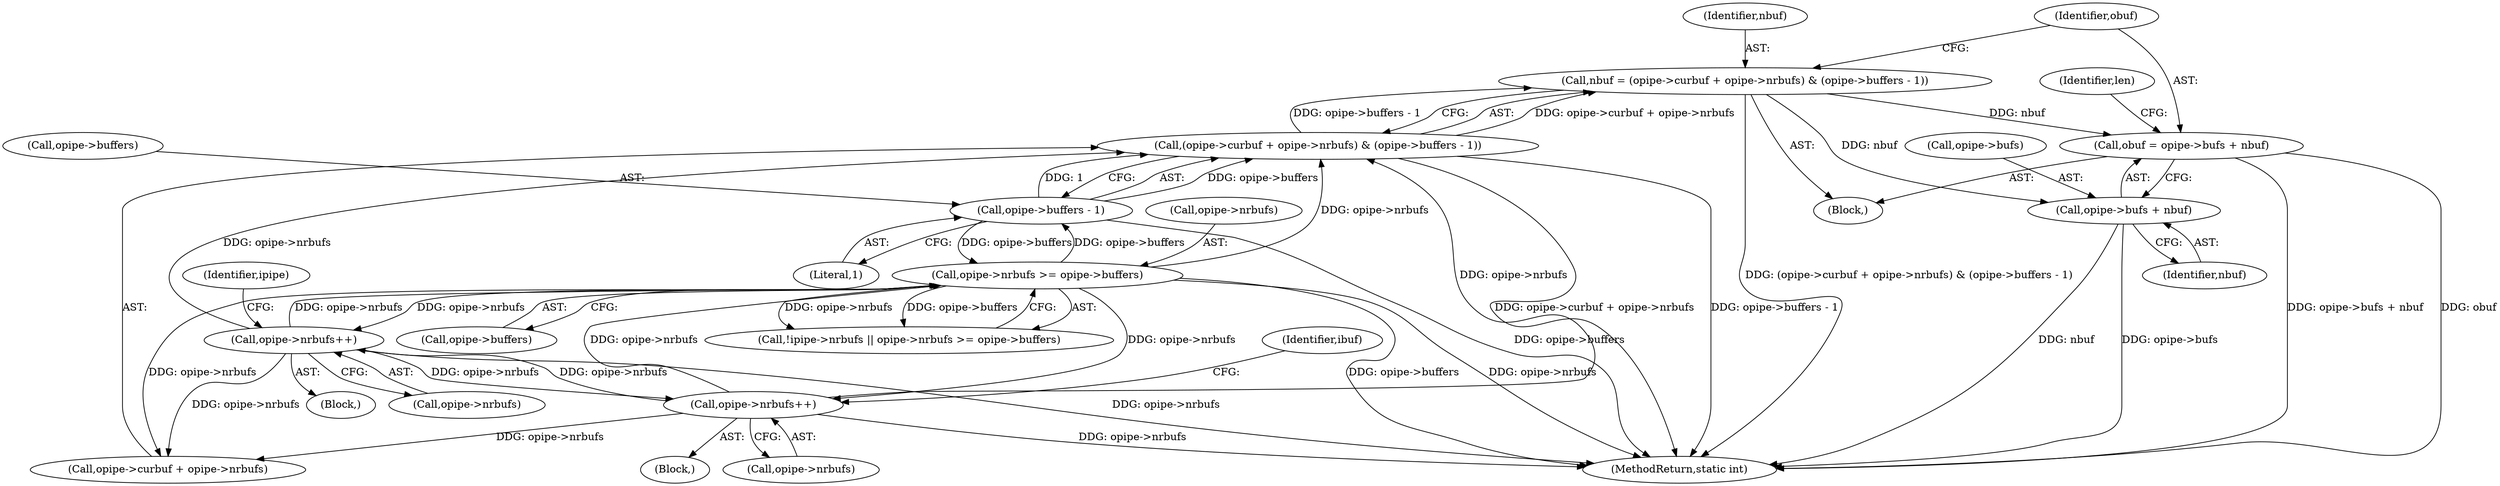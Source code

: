 digraph "0_linux_15fab63e1e57be9fdb5eec1bbc5916e9825e9acb_0@integer" {
"1000219" [label="(Call,nbuf = (opipe->curbuf + opipe->nrbufs) & (opipe->buffers - 1))"];
"1000221" [label="(Call,(opipe->curbuf + opipe->nrbufs) & (opipe->buffers - 1))"];
"1000258" [label="(Call,opipe->nrbufs++)"];
"1000184" [label="(Call,opipe->nrbufs >= opipe->buffers)"];
"1000316" [label="(Call,opipe->nrbufs++)"];
"1000229" [label="(Call,opipe->buffers - 1)"];
"1000234" [label="(Call,obuf = opipe->bufs + nbuf)"];
"1000236" [label="(Call,opipe->bufs + nbuf)"];
"1000247" [label="(Block,)"];
"1000230" [label="(Call,opipe->buffers)"];
"1000221" [label="(Call,(opipe->curbuf + opipe->nrbufs) & (opipe->buffers - 1))"];
"1000236" [label="(Call,opipe->bufs + nbuf)"];
"1000285" [label="(Block,)"];
"1000229" [label="(Call,opipe->buffers - 1)"];
"1000220" [label="(Identifier,nbuf)"];
"1000234" [label="(Call,obuf = opipe->bufs + nbuf)"];
"1000188" [label="(Call,opipe->buffers)"];
"1000317" [label="(Call,opipe->nrbufs)"];
"1000185" [label="(Call,opipe->nrbufs)"];
"1000322" [label="(Identifier,ibuf)"];
"1000233" [label="(Literal,1)"];
"1000361" [label="(MethodReturn,static int)"];
"1000235" [label="(Identifier,obuf)"];
"1000240" [label="(Identifier,nbuf)"];
"1000179" [label="(Call,!ipipe->nrbufs || opipe->nrbufs >= opipe->buffers)"];
"1000243" [label="(Identifier,len)"];
"1000264" [label="(Identifier,ipipe)"];
"1000184" [label="(Call,opipe->nrbufs >= opipe->buffers)"];
"1000316" [label="(Call,opipe->nrbufs++)"];
"1000219" [label="(Call,nbuf = (opipe->curbuf + opipe->nrbufs) & (opipe->buffers - 1))"];
"1000237" [label="(Call,opipe->bufs)"];
"1000148" [label="(Block,)"];
"1000259" [label="(Call,opipe->nrbufs)"];
"1000258" [label="(Call,opipe->nrbufs++)"];
"1000222" [label="(Call,opipe->curbuf + opipe->nrbufs)"];
"1000219" -> "1000148"  [label="AST: "];
"1000219" -> "1000221"  [label="CFG: "];
"1000220" -> "1000219"  [label="AST: "];
"1000221" -> "1000219"  [label="AST: "];
"1000235" -> "1000219"  [label="CFG: "];
"1000219" -> "1000361"  [label="DDG: (opipe->curbuf + opipe->nrbufs) & (opipe->buffers - 1)"];
"1000221" -> "1000219"  [label="DDG: opipe->curbuf + opipe->nrbufs"];
"1000221" -> "1000219"  [label="DDG: opipe->buffers - 1"];
"1000219" -> "1000234"  [label="DDG: nbuf"];
"1000219" -> "1000236"  [label="DDG: nbuf"];
"1000221" -> "1000229"  [label="CFG: "];
"1000222" -> "1000221"  [label="AST: "];
"1000229" -> "1000221"  [label="AST: "];
"1000221" -> "1000361"  [label="DDG: opipe->buffers - 1"];
"1000221" -> "1000361"  [label="DDG: opipe->curbuf + opipe->nrbufs"];
"1000258" -> "1000221"  [label="DDG: opipe->nrbufs"];
"1000184" -> "1000221"  [label="DDG: opipe->nrbufs"];
"1000316" -> "1000221"  [label="DDG: opipe->nrbufs"];
"1000229" -> "1000221"  [label="DDG: opipe->buffers"];
"1000229" -> "1000221"  [label="DDG: 1"];
"1000258" -> "1000247"  [label="AST: "];
"1000258" -> "1000259"  [label="CFG: "];
"1000259" -> "1000258"  [label="AST: "];
"1000264" -> "1000258"  [label="CFG: "];
"1000258" -> "1000361"  [label="DDG: opipe->nrbufs"];
"1000258" -> "1000184"  [label="DDG: opipe->nrbufs"];
"1000258" -> "1000222"  [label="DDG: opipe->nrbufs"];
"1000184" -> "1000258"  [label="DDG: opipe->nrbufs"];
"1000316" -> "1000258"  [label="DDG: opipe->nrbufs"];
"1000258" -> "1000316"  [label="DDG: opipe->nrbufs"];
"1000184" -> "1000179"  [label="AST: "];
"1000184" -> "1000188"  [label="CFG: "];
"1000185" -> "1000184"  [label="AST: "];
"1000188" -> "1000184"  [label="AST: "];
"1000179" -> "1000184"  [label="CFG: "];
"1000184" -> "1000361"  [label="DDG: opipe->buffers"];
"1000184" -> "1000361"  [label="DDG: opipe->nrbufs"];
"1000184" -> "1000179"  [label="DDG: opipe->nrbufs"];
"1000184" -> "1000179"  [label="DDG: opipe->buffers"];
"1000316" -> "1000184"  [label="DDG: opipe->nrbufs"];
"1000229" -> "1000184"  [label="DDG: opipe->buffers"];
"1000184" -> "1000222"  [label="DDG: opipe->nrbufs"];
"1000184" -> "1000229"  [label="DDG: opipe->buffers"];
"1000184" -> "1000316"  [label="DDG: opipe->nrbufs"];
"1000316" -> "1000285"  [label="AST: "];
"1000316" -> "1000317"  [label="CFG: "];
"1000317" -> "1000316"  [label="AST: "];
"1000322" -> "1000316"  [label="CFG: "];
"1000316" -> "1000361"  [label="DDG: opipe->nrbufs"];
"1000316" -> "1000222"  [label="DDG: opipe->nrbufs"];
"1000229" -> "1000233"  [label="CFG: "];
"1000230" -> "1000229"  [label="AST: "];
"1000233" -> "1000229"  [label="AST: "];
"1000229" -> "1000361"  [label="DDG: opipe->buffers"];
"1000234" -> "1000148"  [label="AST: "];
"1000234" -> "1000236"  [label="CFG: "];
"1000235" -> "1000234"  [label="AST: "];
"1000236" -> "1000234"  [label="AST: "];
"1000243" -> "1000234"  [label="CFG: "];
"1000234" -> "1000361"  [label="DDG: opipe->bufs + nbuf"];
"1000234" -> "1000361"  [label="DDG: obuf"];
"1000236" -> "1000240"  [label="CFG: "];
"1000237" -> "1000236"  [label="AST: "];
"1000240" -> "1000236"  [label="AST: "];
"1000236" -> "1000361"  [label="DDG: opipe->bufs"];
"1000236" -> "1000361"  [label="DDG: nbuf"];
}
